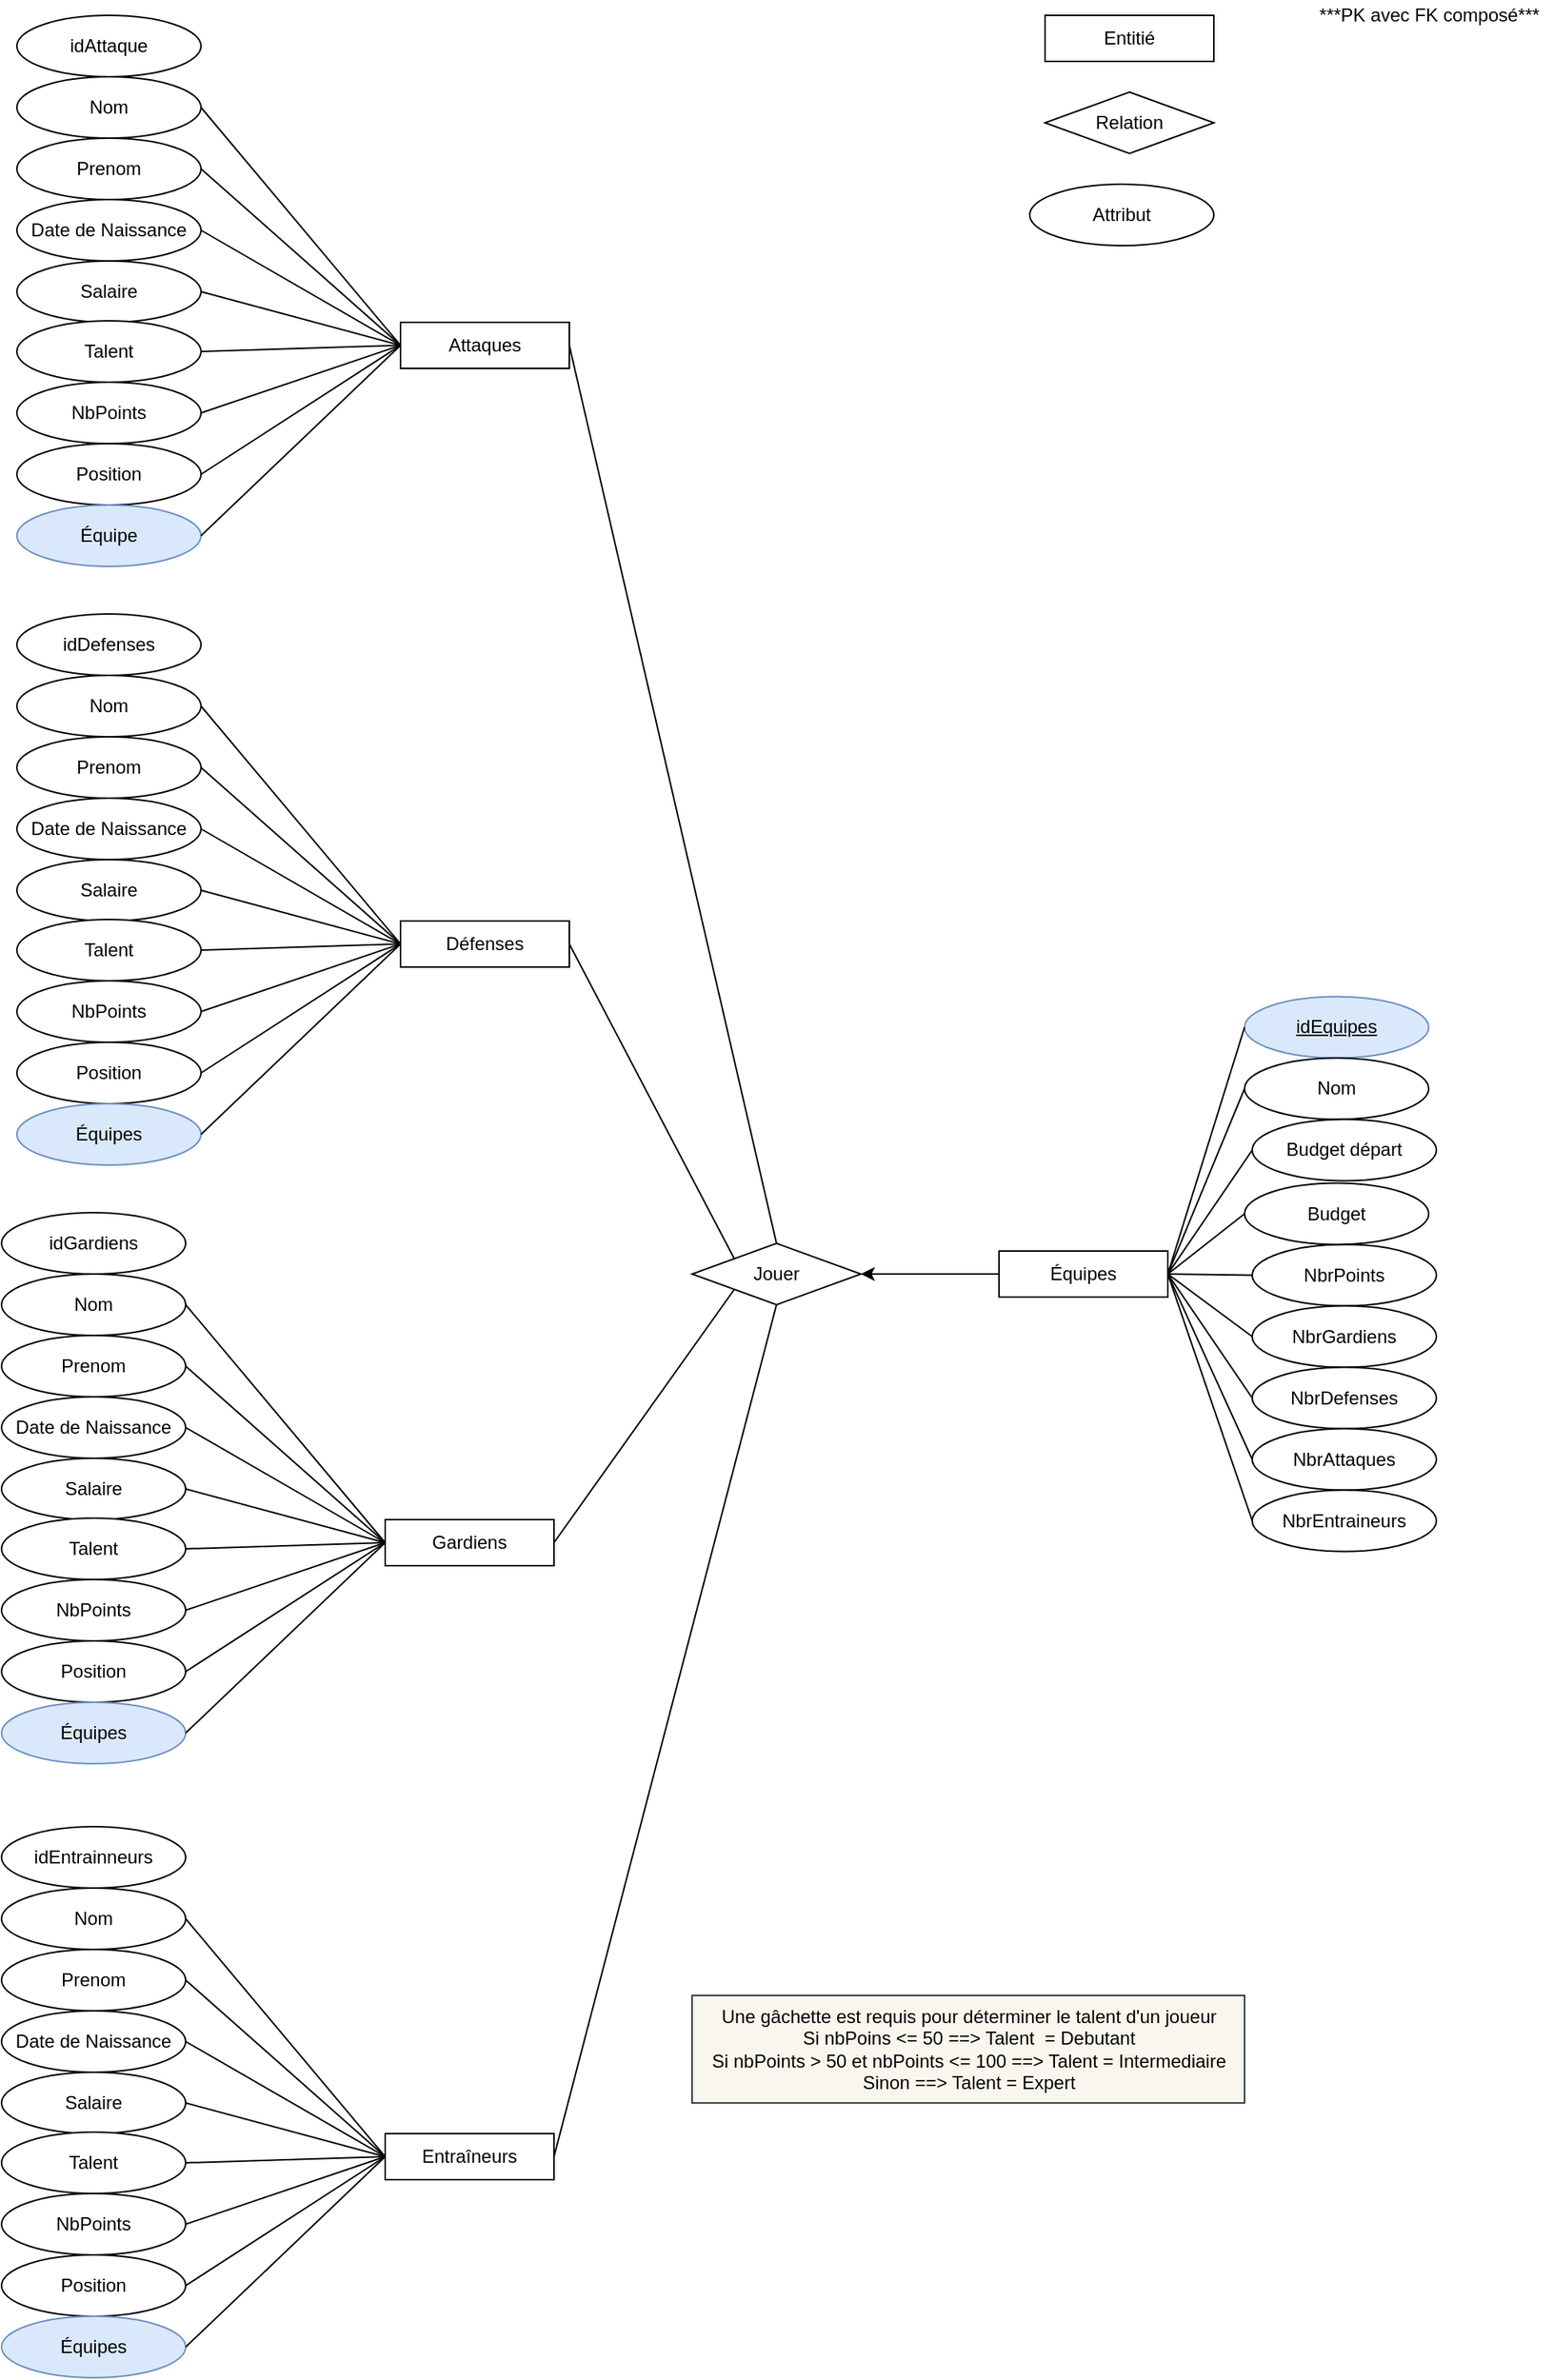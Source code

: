 <mxfile version="20.8.16" type="device"><diagram id="Fr5OumE74RWKBKZt9Y_Y" name="Page-1"><mxGraphModel dx="10136" dy="3140" grid="1" gridSize="10" guides="1" tooltips="1" connect="1" arrows="1" fold="1" page="1" pageScale="1" pageWidth="1100" pageHeight="1700" math="0" shadow="0"><root><mxCell id="0"/><mxCell id="1" parent="0"/><mxCell id="k7WLS4P4rgj--iaVS14I-1" value="Entitié" style="rounded=0;whiteSpace=wrap;html=1;" parent="1" vertex="1"><mxGeometry x="-3675" y="70" width="110" height="30" as="geometry"/></mxCell><mxCell id="k7WLS4P4rgj--iaVS14I-2" value="Relation" style="rhombus;whiteSpace=wrap;html=1;" parent="1" vertex="1"><mxGeometry x="-3675" y="120" width="110" height="40" as="geometry"/></mxCell><mxCell id="k7WLS4P4rgj--iaVS14I-3" value="Attribut" style="ellipse;whiteSpace=wrap;html=1;" parent="1" vertex="1"><mxGeometry x="-3685" y="180" width="120" height="40" as="geometry"/></mxCell><mxCell id="k7WLS4P4rgj--iaVS14I-105" value="***PK avec FK composé***" style="text;html=1;align=center;verticalAlign=middle;resizable=0;points=[];;autosize=1;" parent="1" vertex="1"><mxGeometry x="-3505" y="60" width="160" height="20" as="geometry"/></mxCell><mxCell id="htLrobug1XZoq_vSUPh2-3" value="Jouer" style="rhombus;whiteSpace=wrap;html=1;" parent="1" vertex="1"><mxGeometry x="-3905" y="870" width="110" height="40" as="geometry"/></mxCell><mxCell id="htLrobug1XZoq_vSUPh2-6" value="Prenom" style="ellipse;whiteSpace=wrap;html=1;" parent="1" vertex="1"><mxGeometry x="-4345" y="540" width="120" height="40" as="geometry"/></mxCell><mxCell id="htLrobug1XZoq_vSUPh2-7" value="Date de Naissance" style="ellipse;whiteSpace=wrap;html=1;" parent="1" vertex="1"><mxGeometry x="-4345" y="580" width="120" height="40" as="geometry"/></mxCell><mxCell id="htLrobug1XZoq_vSUPh2-8" value="Salaire" style="ellipse;whiteSpace=wrap;html=1;" parent="1" vertex="1"><mxGeometry x="-4345" y="620" width="120" height="40" as="geometry"/></mxCell><mxCell id="htLrobug1XZoq_vSUPh2-11" value="" style="endArrow=none;html=1;rounded=0;entryX=1;entryY=0.5;entryDx=0;entryDy=0;exitX=0;exitY=0.5;exitDx=0;exitDy=0;" parent="1" source="htLrobug1XZoq_vSUPh2-30" target="htLrobug1XZoq_vSUPh2-5" edge="1"><mxGeometry width="50" height="50" relative="1" as="geometry"><mxPoint x="-3535" y="555" as="sourcePoint"/><mxPoint x="-3475" y="510" as="targetPoint"/></mxGeometry></mxCell><mxCell id="htLrobug1XZoq_vSUPh2-12" value="" style="endArrow=none;html=1;rounded=0;entryX=1;entryY=0.5;entryDx=0;entryDy=0;exitX=0;exitY=0.5;exitDx=0;exitDy=0;" parent="1" source="htLrobug1XZoq_vSUPh2-30" target="htLrobug1XZoq_vSUPh2-6" edge="1"><mxGeometry width="50" height="50" relative="1" as="geometry"><mxPoint x="-3535" y="555" as="sourcePoint"/><mxPoint x="-3475" y="510" as="targetPoint"/></mxGeometry></mxCell><mxCell id="htLrobug1XZoq_vSUPh2-13" value="" style="endArrow=none;html=1;rounded=0;entryX=1;entryY=0.5;entryDx=0;entryDy=0;exitX=0;exitY=0.5;exitDx=0;exitDy=0;" parent="1" source="htLrobug1XZoq_vSUPh2-30" target="htLrobug1XZoq_vSUPh2-7" edge="1"><mxGeometry width="50" height="50" relative="1" as="geometry"><mxPoint x="-3535" y="555" as="sourcePoint"/><mxPoint x="-3475" y="510" as="targetPoint"/></mxGeometry></mxCell><mxCell id="htLrobug1XZoq_vSUPh2-14" value="" style="endArrow=none;html=1;rounded=0;entryX=1;entryY=0.5;entryDx=0;entryDy=0;exitX=0;exitY=0.5;exitDx=0;exitDy=0;" parent="1" source="htLrobug1XZoq_vSUPh2-30" target="htLrobug1XZoq_vSUPh2-8" edge="1"><mxGeometry width="50" height="50" relative="1" as="geometry"><mxPoint x="-3535" y="555" as="sourcePoint"/><mxPoint x="-3475" y="510" as="targetPoint"/></mxGeometry></mxCell><mxCell id="uhrbQDrCsFOqkFDYz0Qs-71" style="edgeStyle=orthogonalEdgeStyle;rounded=0;orthogonalLoop=1;jettySize=auto;html=1;exitX=0;exitY=0.5;exitDx=0;exitDy=0;entryX=1;entryY=0.5;entryDx=0;entryDy=0;" edge="1" parent="1" source="htLrobug1XZoq_vSUPh2-16" target="htLrobug1XZoq_vSUPh2-3"><mxGeometry relative="1" as="geometry"/></mxCell><mxCell id="htLrobug1XZoq_vSUPh2-16" value="Équipes" style="rounded=0;whiteSpace=wrap;html=1;" parent="1" vertex="1"><mxGeometry x="-3705" y="875" width="110" height="30" as="geometry"/></mxCell><mxCell id="htLrobug1XZoq_vSUPh2-30" value="Défenses" style="rounded=0;whiteSpace=wrap;html=1;" parent="1" vertex="1"><mxGeometry x="-4095" y="660" width="110" height="30" as="geometry"/></mxCell><mxCell id="htLrobug1XZoq_vSUPh2-32" value="" style="endArrow=none;html=1;rounded=0;entryX=1;entryY=0.5;entryDx=0;entryDy=0;exitX=0;exitY=0;exitDx=0;exitDy=0;" parent="1" source="htLrobug1XZoq_vSUPh2-3" target="htLrobug1XZoq_vSUPh2-30" edge="1"><mxGeometry width="50" height="50" relative="1" as="geometry"><mxPoint x="-3325" y="540" as="sourcePoint"/><mxPoint x="-3555" y="414.5" as="targetPoint"/></mxGeometry></mxCell><mxCell id="htLrobug1XZoq_vSUPh2-34" value="idDefenses" style="ellipse;whiteSpace=wrap;html=1;" parent="1" vertex="1"><mxGeometry x="-4345" y="460" width="120" height="40" as="geometry"/></mxCell><mxCell id="htLrobug1XZoq_vSUPh2-43" value="&lt;u&gt;idEquipes&lt;/u&gt;" style="ellipse;whiteSpace=wrap;html=1;fillColor=#dae8fc;strokeColor=#6c8ebf;" parent="1" vertex="1"><mxGeometry x="-3545" y="709.25" width="120" height="40" as="geometry"/></mxCell><mxCell id="htLrobug1XZoq_vSUPh2-44" value="Nom" style="ellipse;whiteSpace=wrap;html=1;" parent="1" vertex="1"><mxGeometry x="-3545" y="749.25" width="120" height="40" as="geometry"/></mxCell><mxCell id="htLrobug1XZoq_vSUPh2-45" value="Budget départ" style="ellipse;whiteSpace=wrap;html=1;" parent="1" vertex="1"><mxGeometry x="-3540" y="789.25" width="120" height="40" as="geometry"/></mxCell><mxCell id="htLrobug1XZoq_vSUPh2-46" value="" style="endArrow=none;html=1;rounded=0;entryX=0;entryY=0.5;entryDx=0;entryDy=0;exitX=1;exitY=0.5;exitDx=0;exitDy=0;" parent="1" source="htLrobug1XZoq_vSUPh2-16" target="htLrobug1XZoq_vSUPh2-43" edge="1"><mxGeometry width="50" height="50" relative="1" as="geometry"><mxPoint x="-3045" y="540" as="sourcePoint"/><mxPoint x="-3195" y="500" as="targetPoint"/></mxGeometry></mxCell><mxCell id="htLrobug1XZoq_vSUPh2-47" value="" style="endArrow=none;html=1;rounded=0;entryX=0;entryY=0.5;entryDx=0;entryDy=0;exitX=1;exitY=0.5;exitDx=0;exitDy=0;" parent="1" source="htLrobug1XZoq_vSUPh2-16" target="htLrobug1XZoq_vSUPh2-44" edge="1"><mxGeometry width="50" height="50" relative="1" as="geometry"><mxPoint x="-3245" y="550" as="sourcePoint"/><mxPoint x="-3195" y="500" as="targetPoint"/></mxGeometry></mxCell><mxCell id="htLrobug1XZoq_vSUPh2-48" value="" style="endArrow=none;html=1;rounded=0;entryX=0;entryY=0.5;entryDx=0;entryDy=0;exitX=1;exitY=0.5;exitDx=0;exitDy=0;" parent="1" source="htLrobug1XZoq_vSUPh2-16" target="htLrobug1XZoq_vSUPh2-45" edge="1"><mxGeometry width="50" height="50" relative="1" as="geometry"><mxPoint x="-3245" y="550" as="sourcePoint"/><mxPoint x="-3195" y="500" as="targetPoint"/></mxGeometry></mxCell><mxCell id="htLrobug1XZoq_vSUPh2-49" value="NbrPoints" style="ellipse;whiteSpace=wrap;html=1;" parent="1" vertex="1"><mxGeometry x="-3540" y="870.75" width="120" height="40" as="geometry"/></mxCell><mxCell id="htLrobug1XZoq_vSUPh2-50" value="" style="endArrow=none;html=1;rounded=0;entryX=0;entryY=0.5;entryDx=0;entryDy=0;exitX=1;exitY=0.5;exitDx=0;exitDy=0;" parent="1" source="htLrobug1XZoq_vSUPh2-16" target="htLrobug1XZoq_vSUPh2-49" edge="1"><mxGeometry width="50" height="50" relative="1" as="geometry"><mxPoint x="-3045" y="540" as="sourcePoint"/><mxPoint x="-3195" y="500" as="targetPoint"/></mxGeometry></mxCell><mxCell id="htLrobug1XZoq_vSUPh2-76" value="NbPoints" style="ellipse;whiteSpace=wrap;html=1;" parent="1" vertex="1"><mxGeometry x="-4345" y="699" width="120" height="40" as="geometry"/></mxCell><mxCell id="htLrobug1XZoq_vSUPh2-77" value="" style="endArrow=none;html=1;rounded=0;exitX=0;exitY=0.5;exitDx=0;exitDy=0;entryX=1;entryY=0.5;entryDx=0;entryDy=0;" parent="1" source="htLrobug1XZoq_vSUPh2-30" target="htLrobug1XZoq_vSUPh2-76" edge="1"><mxGeometry width="50" height="50" relative="1" as="geometry"><mxPoint x="-3770" y="615.31" as="sourcePoint"/><mxPoint x="-3720" y="565.31" as="targetPoint"/></mxGeometry></mxCell><mxCell id="-mgpauhRaOLF25j7zN2X-28" value="Talent" style="ellipse;whiteSpace=wrap;html=1;" parent="1" vertex="1"><mxGeometry x="-4345" y="659" width="120" height="40" as="geometry"/></mxCell><mxCell id="-mgpauhRaOLF25j7zN2X-29" value="Position" style="ellipse;whiteSpace=wrap;html=1;" parent="1" vertex="1"><mxGeometry x="-4345" y="739" width="120" height="40" as="geometry"/></mxCell><mxCell id="-mgpauhRaOLF25j7zN2X-30" value="" style="endArrow=none;html=1;rounded=0;entryX=1;entryY=0.5;entryDx=0;entryDy=0;exitX=0;exitY=0.5;exitDx=0;exitDy=0;" parent="1" source="htLrobug1XZoq_vSUPh2-30" target="-mgpauhRaOLF25j7zN2X-28" edge="1"><mxGeometry width="50" height="50" relative="1" as="geometry"><mxPoint x="-4085" y="700" as="sourcePoint"/><mxPoint x="-4565" y="994" as="targetPoint"/></mxGeometry></mxCell><mxCell id="-mgpauhRaOLF25j7zN2X-31" value="" style="endArrow=none;html=1;rounded=0;entryX=1;entryY=0.5;entryDx=0;entryDy=0;" parent="1" target="-mgpauhRaOLF25j7zN2X-29" edge="1"><mxGeometry width="50" height="50" relative="1" as="geometry"><mxPoint x="-4095" y="675" as="sourcePoint"/><mxPoint x="-4255" y="744" as="targetPoint"/></mxGeometry></mxCell><mxCell id="-mgpauhRaOLF25j7zN2X-54" value="NbrGardiens" style="ellipse;whiteSpace=wrap;html=1;" parent="1" vertex="1"><mxGeometry x="-3540" y="910.75" width="120" height="40" as="geometry"/></mxCell><mxCell id="-mgpauhRaOLF25j7zN2X-55" value="NbrDefenses" style="ellipse;whiteSpace=wrap;html=1;" parent="1" vertex="1"><mxGeometry x="-3540" y="950.75" width="120" height="40" as="geometry"/></mxCell><mxCell id="-mgpauhRaOLF25j7zN2X-56" value="NbrAttaques" style="ellipse;whiteSpace=wrap;html=1;" parent="1" vertex="1"><mxGeometry x="-3540" y="990.75" width="120" height="40" as="geometry"/></mxCell><mxCell id="-mgpauhRaOLF25j7zN2X-57" value="NbrEntraineurs" style="ellipse;whiteSpace=wrap;html=1;" parent="1" vertex="1"><mxGeometry x="-3540" y="1030.75" width="120" height="40" as="geometry"/></mxCell><mxCell id="-mgpauhRaOLF25j7zN2X-58" value="" style="endArrow=none;html=1;rounded=0;entryX=0;entryY=0.5;entryDx=0;entryDy=0;exitX=1;exitY=0.5;exitDx=0;exitDy=0;" parent="1" source="htLrobug1XZoq_vSUPh2-16" target="-mgpauhRaOLF25j7zN2X-54" edge="1"><mxGeometry width="50" height="50" relative="1" as="geometry"><mxPoint x="-3275" y="640" as="sourcePoint"/><mxPoint x="-3225" y="590" as="targetPoint"/></mxGeometry></mxCell><mxCell id="-mgpauhRaOLF25j7zN2X-59" value="" style="endArrow=none;html=1;rounded=0;entryX=0;entryY=0.5;entryDx=0;entryDy=0;exitX=1;exitY=0.5;exitDx=0;exitDy=0;" parent="1" source="htLrobug1XZoq_vSUPh2-16" target="-mgpauhRaOLF25j7zN2X-55" edge="1"><mxGeometry width="50" height="50" relative="1" as="geometry"><mxPoint x="-3045" y="540" as="sourcePoint"/><mxPoint x="-2935" y="585" as="targetPoint"/></mxGeometry></mxCell><mxCell id="-mgpauhRaOLF25j7zN2X-60" value="" style="endArrow=none;html=1;rounded=0;entryX=0;entryY=0.5;entryDx=0;entryDy=0;exitX=1;exitY=0.5;exitDx=0;exitDy=0;" parent="1" source="htLrobug1XZoq_vSUPh2-16" target="-mgpauhRaOLF25j7zN2X-56" edge="1"><mxGeometry width="50" height="50" relative="1" as="geometry"><mxPoint x="-3045" y="540" as="sourcePoint"/><mxPoint x="-2935" y="630" as="targetPoint"/></mxGeometry></mxCell><mxCell id="-mgpauhRaOLF25j7zN2X-61" value="" style="endArrow=none;html=1;rounded=0;entryX=0;entryY=0.5;entryDx=0;entryDy=0;exitX=1;exitY=0.5;exitDx=0;exitDy=0;" parent="1" source="htLrobug1XZoq_vSUPh2-16" target="-mgpauhRaOLF25j7zN2X-57" edge="1"><mxGeometry width="50" height="50" relative="1" as="geometry"><mxPoint x="-3040" y="550" as="sourcePoint"/><mxPoint x="-2935" y="680" as="targetPoint"/></mxGeometry></mxCell><mxCell id="FdrA3jAKVgbd2L9YAYXF-11" value="Équipes" style="ellipse;whiteSpace=wrap;html=1;fillColor=#dae8fc;strokeColor=#6c8ebf;" parent="1" vertex="1"><mxGeometry x="-4345" y="779" width="120" height="40" as="geometry"/></mxCell><mxCell id="FdrA3jAKVgbd2L9YAYXF-12" value="" style="endArrow=none;html=1;rounded=0;strokeColor=default;entryX=1;entryY=0.5;entryDx=0;entryDy=0;exitX=0;exitY=0.5;exitDx=0;exitDy=0;" parent="1" source="htLrobug1XZoq_vSUPh2-30" target="FdrA3jAKVgbd2L9YAYXF-11" edge="1"><mxGeometry width="50" height="50" relative="1" as="geometry"><mxPoint x="-4090" y="795.75" as="sourcePoint"/><mxPoint x="-4755" y="590" as="targetPoint"/></mxGeometry></mxCell><mxCell id="FdrA3jAKVgbd2L9YAYXF-17" value="Une gâchette est requis pour déterminer le talent d'un joueur&lt;br&gt;Si nbPoins &amp;lt;= 50 ==&amp;gt; Talent&amp;nbsp; = Debutant&lt;br&gt;Si nbPoints &amp;gt; 50 et nbPoints &amp;lt;= 100 ==&amp;gt; Talent = Intermediaire&lt;br&gt;Sinon ==&amp;gt; Talent = Expert" style="text;html=1;align=center;verticalAlign=middle;resizable=0;points=[];;autosize=1;fillColor=#f9f7ed;strokeColor=#36393d;" parent="1" vertex="1"><mxGeometry x="-3905" y="1360" width="360" height="70" as="geometry"/></mxCell><mxCell id="htLrobug1XZoq_vSUPh2-5" value="Nom" style="ellipse;whiteSpace=wrap;html=1;" parent="1" vertex="1"><mxGeometry x="-4345" y="500" width="120" height="40" as="geometry"/></mxCell><mxCell id="uhrbQDrCsFOqkFDYz0Qs-11" value="Prenom" style="ellipse;whiteSpace=wrap;html=1;" vertex="1" parent="1"><mxGeometry x="-4345" y="150" width="120" height="40" as="geometry"/></mxCell><mxCell id="uhrbQDrCsFOqkFDYz0Qs-12" value="Date de Naissance" style="ellipse;whiteSpace=wrap;html=1;" vertex="1" parent="1"><mxGeometry x="-4345" y="190" width="120" height="40" as="geometry"/></mxCell><mxCell id="uhrbQDrCsFOqkFDYz0Qs-13" value="Salaire" style="ellipse;whiteSpace=wrap;html=1;" vertex="1" parent="1"><mxGeometry x="-4345" y="230" width="120" height="40" as="geometry"/></mxCell><mxCell id="uhrbQDrCsFOqkFDYz0Qs-14" value="" style="endArrow=none;html=1;rounded=0;entryX=1;entryY=0.5;entryDx=0;entryDy=0;exitX=0;exitY=0.5;exitDx=0;exitDy=0;" edge="1" parent="1" source="uhrbQDrCsFOqkFDYz0Qs-18" target="uhrbQDrCsFOqkFDYz0Qs-30"><mxGeometry width="50" height="50" relative="1" as="geometry"><mxPoint x="-3535" y="165" as="sourcePoint"/><mxPoint x="-3475" y="120" as="targetPoint"/></mxGeometry></mxCell><mxCell id="uhrbQDrCsFOqkFDYz0Qs-15" value="" style="endArrow=none;html=1;rounded=0;entryX=1;entryY=0.5;entryDx=0;entryDy=0;exitX=0;exitY=0.5;exitDx=0;exitDy=0;" edge="1" parent="1" source="uhrbQDrCsFOqkFDYz0Qs-18" target="uhrbQDrCsFOqkFDYz0Qs-11"><mxGeometry width="50" height="50" relative="1" as="geometry"><mxPoint x="-3535" y="165" as="sourcePoint"/><mxPoint x="-3475" y="120" as="targetPoint"/></mxGeometry></mxCell><mxCell id="uhrbQDrCsFOqkFDYz0Qs-16" value="" style="endArrow=none;html=1;rounded=0;entryX=1;entryY=0.5;entryDx=0;entryDy=0;exitX=0;exitY=0.5;exitDx=0;exitDy=0;" edge="1" parent="1" source="uhrbQDrCsFOqkFDYz0Qs-18" target="uhrbQDrCsFOqkFDYz0Qs-12"><mxGeometry width="50" height="50" relative="1" as="geometry"><mxPoint x="-3535" y="165" as="sourcePoint"/><mxPoint x="-3475" y="120" as="targetPoint"/></mxGeometry></mxCell><mxCell id="uhrbQDrCsFOqkFDYz0Qs-17" value="" style="endArrow=none;html=1;rounded=0;entryX=1;entryY=0.5;entryDx=0;entryDy=0;exitX=0;exitY=0.5;exitDx=0;exitDy=0;" edge="1" parent="1" source="uhrbQDrCsFOqkFDYz0Qs-18" target="uhrbQDrCsFOqkFDYz0Qs-13"><mxGeometry width="50" height="50" relative="1" as="geometry"><mxPoint x="-3535" y="165" as="sourcePoint"/><mxPoint x="-3475" y="120" as="targetPoint"/></mxGeometry></mxCell><mxCell id="uhrbQDrCsFOqkFDYz0Qs-18" value="Attaques" style="rounded=0;whiteSpace=wrap;html=1;" vertex="1" parent="1"><mxGeometry x="-4095" y="270" width="110" height="30" as="geometry"/></mxCell><mxCell id="uhrbQDrCsFOqkFDYz0Qs-19" value="" style="endArrow=none;html=1;rounded=0;entryX=1;entryY=0.5;entryDx=0;entryDy=0;exitX=0.5;exitY=0;exitDx=0;exitDy=0;" edge="1" parent="1" target="uhrbQDrCsFOqkFDYz0Qs-18" source="htLrobug1XZoq_vSUPh2-3"><mxGeometry width="50" height="50" relative="1" as="geometry"><mxPoint x="-3834" y="150" as="sourcePoint"/><mxPoint x="-3555" y="24.5" as="targetPoint"/></mxGeometry></mxCell><mxCell id="uhrbQDrCsFOqkFDYz0Qs-20" value="idAttaque" style="ellipse;whiteSpace=wrap;html=1;" vertex="1" parent="1"><mxGeometry x="-4345" y="70" width="120" height="40" as="geometry"/></mxCell><mxCell id="uhrbQDrCsFOqkFDYz0Qs-21" value="NbPoints" style="ellipse;whiteSpace=wrap;html=1;" vertex="1" parent="1"><mxGeometry x="-4345" y="309" width="120" height="40" as="geometry"/></mxCell><mxCell id="uhrbQDrCsFOqkFDYz0Qs-22" value="" style="endArrow=none;html=1;rounded=0;exitX=0;exitY=0.5;exitDx=0;exitDy=0;entryX=1;entryY=0.5;entryDx=0;entryDy=0;" edge="1" parent="1" source="uhrbQDrCsFOqkFDYz0Qs-18" target="uhrbQDrCsFOqkFDYz0Qs-21"><mxGeometry width="50" height="50" relative="1" as="geometry"><mxPoint x="-3770" y="225.31" as="sourcePoint"/><mxPoint x="-3720" y="175.31" as="targetPoint"/></mxGeometry></mxCell><mxCell id="uhrbQDrCsFOqkFDYz0Qs-23" value="Talent" style="ellipse;whiteSpace=wrap;html=1;" vertex="1" parent="1"><mxGeometry x="-4345" y="269" width="120" height="40" as="geometry"/></mxCell><mxCell id="uhrbQDrCsFOqkFDYz0Qs-24" value="Position" style="ellipse;whiteSpace=wrap;html=1;" vertex="1" parent="1"><mxGeometry x="-4345" y="349" width="120" height="40" as="geometry"/></mxCell><mxCell id="uhrbQDrCsFOqkFDYz0Qs-25" value="" style="endArrow=none;html=1;rounded=0;entryX=1;entryY=0.5;entryDx=0;entryDy=0;exitX=0;exitY=0.5;exitDx=0;exitDy=0;" edge="1" parent="1" source="uhrbQDrCsFOqkFDYz0Qs-18" target="uhrbQDrCsFOqkFDYz0Qs-23"><mxGeometry width="50" height="50" relative="1" as="geometry"><mxPoint x="-4085" y="310" as="sourcePoint"/><mxPoint x="-4565" y="604" as="targetPoint"/></mxGeometry></mxCell><mxCell id="uhrbQDrCsFOqkFDYz0Qs-26" value="" style="endArrow=none;html=1;rounded=0;entryX=1;entryY=0.5;entryDx=0;entryDy=0;" edge="1" parent="1" target="uhrbQDrCsFOqkFDYz0Qs-24"><mxGeometry width="50" height="50" relative="1" as="geometry"><mxPoint x="-4095" y="285" as="sourcePoint"/><mxPoint x="-4255" y="354" as="targetPoint"/></mxGeometry></mxCell><mxCell id="uhrbQDrCsFOqkFDYz0Qs-28" value="Équipe" style="ellipse;whiteSpace=wrap;html=1;fillColor=#dae8fc;strokeColor=#6c8ebf;" vertex="1" parent="1"><mxGeometry x="-4345" y="389" width="120" height="40" as="geometry"/></mxCell><mxCell id="uhrbQDrCsFOqkFDYz0Qs-29" value="" style="endArrow=none;html=1;rounded=0;strokeColor=default;entryX=1;entryY=0.5;entryDx=0;entryDy=0;exitX=0;exitY=0.5;exitDx=0;exitDy=0;" edge="1" parent="1" source="uhrbQDrCsFOqkFDYz0Qs-18" target="uhrbQDrCsFOqkFDYz0Qs-28"><mxGeometry width="50" height="50" relative="1" as="geometry"><mxPoint x="-4090" y="405.75" as="sourcePoint"/><mxPoint x="-4755" y="200" as="targetPoint"/></mxGeometry></mxCell><mxCell id="uhrbQDrCsFOqkFDYz0Qs-30" value="Nom" style="ellipse;whiteSpace=wrap;html=1;" vertex="1" parent="1"><mxGeometry x="-4345" y="110" width="120" height="40" as="geometry"/></mxCell><mxCell id="uhrbQDrCsFOqkFDYz0Qs-31" value="Prenom" style="ellipse;whiteSpace=wrap;html=1;" vertex="1" parent="1"><mxGeometry x="-4355" y="930" width="120" height="40" as="geometry"/></mxCell><mxCell id="uhrbQDrCsFOqkFDYz0Qs-32" value="Date de Naissance" style="ellipse;whiteSpace=wrap;html=1;" vertex="1" parent="1"><mxGeometry x="-4355" y="970" width="120" height="40" as="geometry"/></mxCell><mxCell id="uhrbQDrCsFOqkFDYz0Qs-33" value="Salaire" style="ellipse;whiteSpace=wrap;html=1;" vertex="1" parent="1"><mxGeometry x="-4355" y="1010" width="120" height="40" as="geometry"/></mxCell><mxCell id="uhrbQDrCsFOqkFDYz0Qs-34" value="" style="endArrow=none;html=1;rounded=0;entryX=1;entryY=0.5;entryDx=0;entryDy=0;exitX=0;exitY=0.5;exitDx=0;exitDy=0;" edge="1" parent="1" source="uhrbQDrCsFOqkFDYz0Qs-38" target="uhrbQDrCsFOqkFDYz0Qs-50"><mxGeometry width="50" height="50" relative="1" as="geometry"><mxPoint x="-3545" y="945" as="sourcePoint"/><mxPoint x="-3485" y="900" as="targetPoint"/></mxGeometry></mxCell><mxCell id="uhrbQDrCsFOqkFDYz0Qs-35" value="" style="endArrow=none;html=1;rounded=0;entryX=1;entryY=0.5;entryDx=0;entryDy=0;exitX=0;exitY=0.5;exitDx=0;exitDy=0;" edge="1" parent="1" source="uhrbQDrCsFOqkFDYz0Qs-38" target="uhrbQDrCsFOqkFDYz0Qs-31"><mxGeometry width="50" height="50" relative="1" as="geometry"><mxPoint x="-3545" y="945" as="sourcePoint"/><mxPoint x="-3485" y="900" as="targetPoint"/></mxGeometry></mxCell><mxCell id="uhrbQDrCsFOqkFDYz0Qs-36" value="" style="endArrow=none;html=1;rounded=0;entryX=1;entryY=0.5;entryDx=0;entryDy=0;exitX=0;exitY=0.5;exitDx=0;exitDy=0;" edge="1" parent="1" source="uhrbQDrCsFOqkFDYz0Qs-38" target="uhrbQDrCsFOqkFDYz0Qs-32"><mxGeometry width="50" height="50" relative="1" as="geometry"><mxPoint x="-3545" y="945" as="sourcePoint"/><mxPoint x="-3485" y="900" as="targetPoint"/></mxGeometry></mxCell><mxCell id="uhrbQDrCsFOqkFDYz0Qs-37" value="" style="endArrow=none;html=1;rounded=0;entryX=1;entryY=0.5;entryDx=0;entryDy=0;exitX=0;exitY=0.5;exitDx=0;exitDy=0;" edge="1" parent="1" source="uhrbQDrCsFOqkFDYz0Qs-38" target="uhrbQDrCsFOqkFDYz0Qs-33"><mxGeometry width="50" height="50" relative="1" as="geometry"><mxPoint x="-3545" y="945" as="sourcePoint"/><mxPoint x="-3485" y="900" as="targetPoint"/></mxGeometry></mxCell><mxCell id="uhrbQDrCsFOqkFDYz0Qs-38" value="Gardiens" style="rounded=0;whiteSpace=wrap;html=1;" vertex="1" parent="1"><mxGeometry x="-4105" y="1050" width="110" height="30" as="geometry"/></mxCell><mxCell id="uhrbQDrCsFOqkFDYz0Qs-39" value="" style="endArrow=none;html=1;rounded=0;entryX=1;entryY=0.5;entryDx=0;entryDy=0;exitX=0;exitY=1;exitDx=0;exitDy=0;" edge="1" parent="1" target="uhrbQDrCsFOqkFDYz0Qs-38" source="htLrobug1XZoq_vSUPh2-3"><mxGeometry width="50" height="50" relative="1" as="geometry"><mxPoint x="-3844" y="930" as="sourcePoint"/><mxPoint x="-3565" y="804.5" as="targetPoint"/></mxGeometry></mxCell><mxCell id="uhrbQDrCsFOqkFDYz0Qs-40" value="idGardiens" style="ellipse;whiteSpace=wrap;html=1;" vertex="1" parent="1"><mxGeometry x="-4355" y="850" width="120" height="40" as="geometry"/></mxCell><mxCell id="uhrbQDrCsFOqkFDYz0Qs-41" value="NbPoints" style="ellipse;whiteSpace=wrap;html=1;" vertex="1" parent="1"><mxGeometry x="-4355" y="1089" width="120" height="40" as="geometry"/></mxCell><mxCell id="uhrbQDrCsFOqkFDYz0Qs-42" value="" style="endArrow=none;html=1;rounded=0;exitX=0;exitY=0.5;exitDx=0;exitDy=0;entryX=1;entryY=0.5;entryDx=0;entryDy=0;" edge="1" parent="1" source="uhrbQDrCsFOqkFDYz0Qs-38" target="uhrbQDrCsFOqkFDYz0Qs-41"><mxGeometry width="50" height="50" relative="1" as="geometry"><mxPoint x="-3780" y="1005.31" as="sourcePoint"/><mxPoint x="-3730" y="955.31" as="targetPoint"/></mxGeometry></mxCell><mxCell id="uhrbQDrCsFOqkFDYz0Qs-43" value="Talent" style="ellipse;whiteSpace=wrap;html=1;" vertex="1" parent="1"><mxGeometry x="-4355" y="1049" width="120" height="40" as="geometry"/></mxCell><mxCell id="uhrbQDrCsFOqkFDYz0Qs-44" value="Position" style="ellipse;whiteSpace=wrap;html=1;" vertex="1" parent="1"><mxGeometry x="-4355" y="1129" width="120" height="40" as="geometry"/></mxCell><mxCell id="uhrbQDrCsFOqkFDYz0Qs-45" value="" style="endArrow=none;html=1;rounded=0;entryX=1;entryY=0.5;entryDx=0;entryDy=0;exitX=0;exitY=0.5;exitDx=0;exitDy=0;" edge="1" parent="1" source="uhrbQDrCsFOqkFDYz0Qs-38" target="uhrbQDrCsFOqkFDYz0Qs-43"><mxGeometry width="50" height="50" relative="1" as="geometry"><mxPoint x="-4095" y="1090" as="sourcePoint"/><mxPoint x="-4575" y="1384" as="targetPoint"/></mxGeometry></mxCell><mxCell id="uhrbQDrCsFOqkFDYz0Qs-46" value="" style="endArrow=none;html=1;rounded=0;entryX=1;entryY=0.5;entryDx=0;entryDy=0;" edge="1" parent="1" target="uhrbQDrCsFOqkFDYz0Qs-44"><mxGeometry width="50" height="50" relative="1" as="geometry"><mxPoint x="-4105" y="1065" as="sourcePoint"/><mxPoint x="-4265" y="1134" as="targetPoint"/></mxGeometry></mxCell><mxCell id="uhrbQDrCsFOqkFDYz0Qs-48" value="Équipes" style="ellipse;whiteSpace=wrap;html=1;fillColor=#dae8fc;strokeColor=#6c8ebf;" vertex="1" parent="1"><mxGeometry x="-4355" y="1169" width="120" height="40" as="geometry"/></mxCell><mxCell id="uhrbQDrCsFOqkFDYz0Qs-49" value="" style="endArrow=none;html=1;rounded=0;strokeColor=default;entryX=1;entryY=0.5;entryDx=0;entryDy=0;exitX=0;exitY=0.5;exitDx=0;exitDy=0;" edge="1" parent="1" source="uhrbQDrCsFOqkFDYz0Qs-38" target="uhrbQDrCsFOqkFDYz0Qs-48"><mxGeometry width="50" height="50" relative="1" as="geometry"><mxPoint x="-4100" y="1185.75" as="sourcePoint"/><mxPoint x="-4765" y="980" as="targetPoint"/></mxGeometry></mxCell><mxCell id="uhrbQDrCsFOqkFDYz0Qs-50" value="Nom" style="ellipse;whiteSpace=wrap;html=1;" vertex="1" parent="1"><mxGeometry x="-4355" y="890" width="120" height="40" as="geometry"/></mxCell><mxCell id="uhrbQDrCsFOqkFDYz0Qs-51" value="Prenom" style="ellipse;whiteSpace=wrap;html=1;" vertex="1" parent="1"><mxGeometry x="-4355" y="1330" width="120" height="40" as="geometry"/></mxCell><mxCell id="uhrbQDrCsFOqkFDYz0Qs-52" value="Date de Naissance" style="ellipse;whiteSpace=wrap;html=1;" vertex="1" parent="1"><mxGeometry x="-4355" y="1370" width="120" height="40" as="geometry"/></mxCell><mxCell id="uhrbQDrCsFOqkFDYz0Qs-53" value="Salaire" style="ellipse;whiteSpace=wrap;html=1;" vertex="1" parent="1"><mxGeometry x="-4355" y="1410" width="120" height="40" as="geometry"/></mxCell><mxCell id="uhrbQDrCsFOqkFDYz0Qs-54" value="" style="endArrow=none;html=1;rounded=0;entryX=1;entryY=0.5;entryDx=0;entryDy=0;exitX=0;exitY=0.5;exitDx=0;exitDy=0;" edge="1" parent="1" source="uhrbQDrCsFOqkFDYz0Qs-58" target="uhrbQDrCsFOqkFDYz0Qs-70"><mxGeometry width="50" height="50" relative="1" as="geometry"><mxPoint x="-3545" y="1345" as="sourcePoint"/><mxPoint x="-3485" y="1300" as="targetPoint"/></mxGeometry></mxCell><mxCell id="uhrbQDrCsFOqkFDYz0Qs-55" value="" style="endArrow=none;html=1;rounded=0;entryX=1;entryY=0.5;entryDx=0;entryDy=0;exitX=0;exitY=0.5;exitDx=0;exitDy=0;" edge="1" parent="1" source="uhrbQDrCsFOqkFDYz0Qs-58" target="uhrbQDrCsFOqkFDYz0Qs-51"><mxGeometry width="50" height="50" relative="1" as="geometry"><mxPoint x="-3545" y="1345" as="sourcePoint"/><mxPoint x="-3485" y="1300" as="targetPoint"/></mxGeometry></mxCell><mxCell id="uhrbQDrCsFOqkFDYz0Qs-56" value="" style="endArrow=none;html=1;rounded=0;entryX=1;entryY=0.5;entryDx=0;entryDy=0;exitX=0;exitY=0.5;exitDx=0;exitDy=0;" edge="1" parent="1" source="uhrbQDrCsFOqkFDYz0Qs-58" target="uhrbQDrCsFOqkFDYz0Qs-52"><mxGeometry width="50" height="50" relative="1" as="geometry"><mxPoint x="-3545" y="1345" as="sourcePoint"/><mxPoint x="-3485" y="1300" as="targetPoint"/></mxGeometry></mxCell><mxCell id="uhrbQDrCsFOqkFDYz0Qs-57" value="" style="endArrow=none;html=1;rounded=0;entryX=1;entryY=0.5;entryDx=0;entryDy=0;exitX=0;exitY=0.5;exitDx=0;exitDy=0;" edge="1" parent="1" source="uhrbQDrCsFOqkFDYz0Qs-58" target="uhrbQDrCsFOqkFDYz0Qs-53"><mxGeometry width="50" height="50" relative="1" as="geometry"><mxPoint x="-3545" y="1345" as="sourcePoint"/><mxPoint x="-3485" y="1300" as="targetPoint"/></mxGeometry></mxCell><mxCell id="uhrbQDrCsFOqkFDYz0Qs-58" value="Entraîneurs" style="rounded=0;whiteSpace=wrap;html=1;" vertex="1" parent="1"><mxGeometry x="-4105" y="1450" width="110" height="30" as="geometry"/></mxCell><mxCell id="uhrbQDrCsFOqkFDYz0Qs-59" value="" style="endArrow=none;html=1;rounded=0;entryX=1;entryY=0.5;entryDx=0;entryDy=0;exitX=0.5;exitY=1;exitDx=0;exitDy=0;" edge="1" parent="1" target="uhrbQDrCsFOqkFDYz0Qs-58" source="htLrobug1XZoq_vSUPh2-3"><mxGeometry width="50" height="50" relative="1" as="geometry"><mxPoint x="-3844" y="1330" as="sourcePoint"/><mxPoint x="-3565" y="1204.5" as="targetPoint"/></mxGeometry></mxCell><mxCell id="uhrbQDrCsFOqkFDYz0Qs-60" value="idEntrainneurs" style="ellipse;whiteSpace=wrap;html=1;" vertex="1" parent="1"><mxGeometry x="-4355" y="1250" width="120" height="40" as="geometry"/></mxCell><mxCell id="uhrbQDrCsFOqkFDYz0Qs-61" value="NbPoints" style="ellipse;whiteSpace=wrap;html=1;" vertex="1" parent="1"><mxGeometry x="-4355" y="1489" width="120" height="40" as="geometry"/></mxCell><mxCell id="uhrbQDrCsFOqkFDYz0Qs-62" value="" style="endArrow=none;html=1;rounded=0;exitX=0;exitY=0.5;exitDx=0;exitDy=0;entryX=1;entryY=0.5;entryDx=0;entryDy=0;" edge="1" parent="1" source="uhrbQDrCsFOqkFDYz0Qs-58" target="uhrbQDrCsFOqkFDYz0Qs-61"><mxGeometry width="50" height="50" relative="1" as="geometry"><mxPoint x="-3780" y="1405.31" as="sourcePoint"/><mxPoint x="-3730" y="1355.31" as="targetPoint"/></mxGeometry></mxCell><mxCell id="uhrbQDrCsFOqkFDYz0Qs-63" value="Talent" style="ellipse;whiteSpace=wrap;html=1;" vertex="1" parent="1"><mxGeometry x="-4355" y="1449" width="120" height="40" as="geometry"/></mxCell><mxCell id="uhrbQDrCsFOqkFDYz0Qs-64" value="Position" style="ellipse;whiteSpace=wrap;html=1;" vertex="1" parent="1"><mxGeometry x="-4355" y="1529" width="120" height="40" as="geometry"/></mxCell><mxCell id="uhrbQDrCsFOqkFDYz0Qs-65" value="" style="endArrow=none;html=1;rounded=0;entryX=1;entryY=0.5;entryDx=0;entryDy=0;exitX=0;exitY=0.5;exitDx=0;exitDy=0;" edge="1" parent="1" source="uhrbQDrCsFOqkFDYz0Qs-58" target="uhrbQDrCsFOqkFDYz0Qs-63"><mxGeometry width="50" height="50" relative="1" as="geometry"><mxPoint x="-4095" y="1490" as="sourcePoint"/><mxPoint x="-4575" y="1784" as="targetPoint"/></mxGeometry></mxCell><mxCell id="uhrbQDrCsFOqkFDYz0Qs-66" value="" style="endArrow=none;html=1;rounded=0;entryX=1;entryY=0.5;entryDx=0;entryDy=0;" edge="1" parent="1" target="uhrbQDrCsFOqkFDYz0Qs-64"><mxGeometry width="50" height="50" relative="1" as="geometry"><mxPoint x="-4105" y="1465" as="sourcePoint"/><mxPoint x="-4265" y="1534" as="targetPoint"/></mxGeometry></mxCell><mxCell id="uhrbQDrCsFOqkFDYz0Qs-68" value="Équipes" style="ellipse;whiteSpace=wrap;html=1;fillColor=#dae8fc;strokeColor=#6c8ebf;" vertex="1" parent="1"><mxGeometry x="-4355" y="1569" width="120" height="40" as="geometry"/></mxCell><mxCell id="uhrbQDrCsFOqkFDYz0Qs-69" value="" style="endArrow=none;html=1;rounded=0;strokeColor=default;entryX=1;entryY=0.5;entryDx=0;entryDy=0;exitX=0;exitY=0.5;exitDx=0;exitDy=0;" edge="1" parent="1" source="uhrbQDrCsFOqkFDYz0Qs-58" target="uhrbQDrCsFOqkFDYz0Qs-68"><mxGeometry width="50" height="50" relative="1" as="geometry"><mxPoint x="-4100" y="1585.75" as="sourcePoint"/><mxPoint x="-4235" y="1589" as="targetPoint"/></mxGeometry></mxCell><mxCell id="uhrbQDrCsFOqkFDYz0Qs-70" value="Nom" style="ellipse;whiteSpace=wrap;html=1;" vertex="1" parent="1"><mxGeometry x="-4355" y="1290" width="120" height="40" as="geometry"/></mxCell><mxCell id="uhrbQDrCsFOqkFDYz0Qs-72" value="Budget" style="ellipse;whiteSpace=wrap;html=1;" vertex="1" parent="1"><mxGeometry x="-3545" y="830.75" width="120" height="40" as="geometry"/></mxCell><mxCell id="uhrbQDrCsFOqkFDYz0Qs-73" value="" style="endArrow=none;html=1;rounded=0;entryX=0;entryY=0.5;entryDx=0;entryDy=0;exitX=1;exitY=0.5;exitDx=0;exitDy=0;" edge="1" parent="1" target="uhrbQDrCsFOqkFDYz0Qs-72" source="htLrobug1XZoq_vSUPh2-16"><mxGeometry width="50" height="50" relative="1" as="geometry"><mxPoint x="-3585" y="900" as="sourcePoint"/><mxPoint x="-3185" y="510" as="targetPoint"/></mxGeometry></mxCell></root></mxGraphModel></diagram></mxfile>